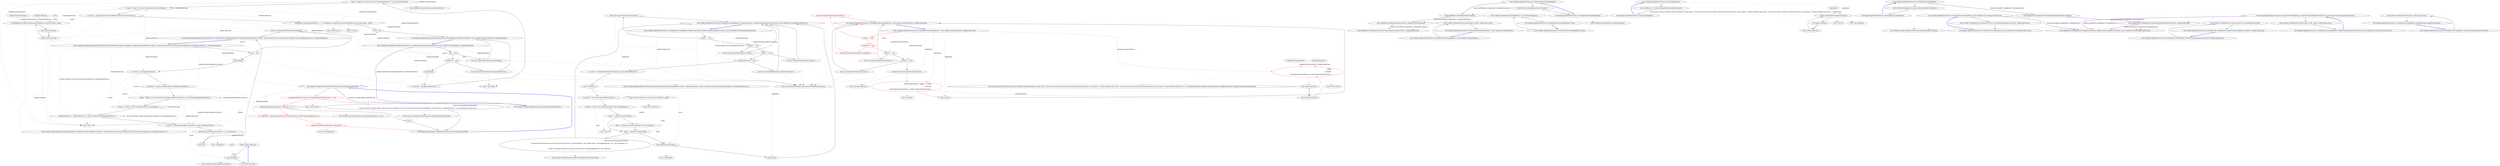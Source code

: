 digraph  {
n54 [label="Hangfire.DashboardOptions", span=""];
n55 [label="Hangfire.JobStorage", span=""];
n56 [label=routes, span=""];
n57 [label=server, span=""];
n0 [label="Entry Hangfire.HangfireApplicationBuilderExtensions.UseHangfireDashboard(IApplicationBuilder, string, Hangfire.DashboardOptions, Hangfire.JobStorage)", span="31-31", cluster="Hangfire.HangfireApplicationBuilderExtensions.UseHangfireDashboard(IApplicationBuilder, string, Hangfire.DashboardOptions, Hangfire.JobStorage)"];
n1 [label="app == null", span="37-37", cluster="Hangfire.HangfireApplicationBuilderExtensions.UseHangfireDashboard(IApplicationBuilder, string, Hangfire.DashboardOptions, Hangfire.JobStorage)"];
n2 [label="throw new ArgumentNullException(nameof(app));", span="37-37", cluster="Hangfire.HangfireApplicationBuilderExtensions.UseHangfireDashboard(IApplicationBuilder, string, Hangfire.DashboardOptions, Hangfire.JobStorage)"];
n3 [label="pathMatch == null", span="38-38", cluster="Hangfire.HangfireApplicationBuilderExtensions.UseHangfireDashboard(IApplicationBuilder, string, Hangfire.DashboardOptions, Hangfire.JobStorage)"];
n4 [label="throw new ArgumentNullException(nameof(pathMatch));", span="38-38", cluster="Hangfire.HangfireApplicationBuilderExtensions.UseHangfireDashboard(IApplicationBuilder, string, Hangfire.DashboardOptions, Hangfire.JobStorage)"];
n5 [label="Initialize(app)", span="40-40", cluster="Hangfire.HangfireApplicationBuilderExtensions.UseHangfireDashboard(IApplicationBuilder, string, Hangfire.DashboardOptions, Hangfire.JobStorage)"];
n6 [label="var services = app.ApplicationServices", span="42-42", cluster="Hangfire.HangfireApplicationBuilderExtensions.UseHangfireDashboard(IApplicationBuilder, string, Hangfire.DashboardOptions, Hangfire.JobStorage)"];
n7 [label="options = options ?? services.GetService<DashboardOptions>() ?? new DashboardOptions()", span="44-44", cluster="Hangfire.HangfireApplicationBuilderExtensions.UseHangfireDashboard(IApplicationBuilder, string, Hangfire.DashboardOptions, Hangfire.JobStorage)"];
n8 [label="storage = storage ?? services.GetRequiredService<JobStorage>()", span="45-45", cluster="Hangfire.HangfireApplicationBuilderExtensions.UseHangfireDashboard(IApplicationBuilder, string, Hangfire.DashboardOptions, Hangfire.JobStorage)"];
n9 [label="var routes = app.ApplicationServices.GetRequiredService<RouteCollection>()", span="46-46", cluster="Hangfire.HangfireApplicationBuilderExtensions.UseHangfireDashboard(IApplicationBuilder, string, Hangfire.DashboardOptions, Hangfire.JobStorage)"];
n10 [label="app.Map(new PathString(pathMatch), x => x.UseMiddleware<AspNetCoreDashboardMiddleware>(storage, options, routes))", span="48-48", cluster="Hangfire.HangfireApplicationBuilderExtensions.UseHangfireDashboard(IApplicationBuilder, string, Hangfire.DashboardOptions, Hangfire.JobStorage)"];
n11 [label="return app;", span="50-50", cluster="Hangfire.HangfireApplicationBuilderExtensions.UseHangfireDashboard(IApplicationBuilder, string, Hangfire.DashboardOptions, Hangfire.JobStorage)"];
n15 [label="Entry Hangfire.HangfireApplicationBuilderExtensions.Initialize(IApplicationBuilder)", span="80-80", cluster="Hangfire.HangfireApplicationBuilderExtensions.Initialize(IApplicationBuilder)"];
n16 [label="Entry Unk.>", span="", cluster="Unk.>"];
n17 [label="Entry Hangfire.DashboardOptions.DashboardOptions()", span="24-24", cluster="Hangfire.DashboardOptions.DashboardOptions()"];
n21 [label="x.UseMiddleware<AspNetCoreDashboardMiddleware>(storage, options, routes)", span="48-48", cluster="lambda expression"];
n18 [label="Entry PathString.cstr", span="", cluster="PathString.cstr"];
n19 [label="Entry Unk.Map", span="", cluster="Unk.Map"];
n20 [label="Entry lambda expression", span="48-48", cluster="lambda expression"];
n12 [label="Exit Hangfire.HangfireApplicationBuilderExtensions.UseHangfireDashboard(IApplicationBuilder, string, Hangfire.DashboardOptions, Hangfire.JobStorage)", span="31-31", cluster="Hangfire.HangfireApplicationBuilderExtensions.UseHangfireDashboard(IApplicationBuilder, string, Hangfire.DashboardOptions, Hangfire.JobStorage)"];
n13 [label="Entry System.ArgumentNullException.ArgumentNullException(string)", span="0-0", cluster="System.ArgumentNullException.ArgumentNullException(string)"];
n14 [label="Entry Unk.nameof", span="", cluster="Unk.nameof"];
n22 [label="Exit lambda expression", span="48-48", cluster="lambda expression"];
n23 [label="Entry Hangfire.HangfireApplicationBuilderExtensions.UseHangfireServer(IApplicationBuilder, Hangfire.BackgroundJobServerOptions, System.Collections.Generic.IEnumerable<Hangfire.Server.IBackgroundProcess>, Hangfire.JobStorage)", span="53-53", cluster="Hangfire.HangfireApplicationBuilderExtensions.UseHangfireServer(IApplicationBuilder, Hangfire.BackgroundJobServerOptions, System.Collections.Generic.IEnumerable<Hangfire.Server.IBackgroundProcess>, Hangfire.JobStorage)"];
n24 [label="app == null", span="59-59", cluster="Hangfire.HangfireApplicationBuilderExtensions.UseHangfireServer(IApplicationBuilder, Hangfire.BackgroundJobServerOptions, System.Collections.Generic.IEnumerable<Hangfire.Server.IBackgroundProcess>, Hangfire.JobStorage)"];
n25 [label="throw new ArgumentNullException(nameof(app));", span="59-59", cluster="Hangfire.HangfireApplicationBuilderExtensions.UseHangfireServer(IApplicationBuilder, Hangfire.BackgroundJobServerOptions, System.Collections.Generic.IEnumerable<Hangfire.Server.IBackgroundProcess>, Hangfire.JobStorage)"];
n26 [label="Initialize(app)", span="61-61", cluster="Hangfire.HangfireApplicationBuilderExtensions.UseHangfireServer(IApplicationBuilder, Hangfire.BackgroundJobServerOptions, System.Collections.Generic.IEnumerable<Hangfire.Server.IBackgroundProcess>, Hangfire.JobStorage)"];
n27 [label="var services = app.ApplicationServices", span="63-63", cluster="Hangfire.HangfireApplicationBuilderExtensions.UseHangfireServer(IApplicationBuilder, Hangfire.BackgroundJobServerOptions, System.Collections.Generic.IEnumerable<Hangfire.Server.IBackgroundProcess>, Hangfire.JobStorage)"];
n29 [label="options = options ?? services.GetService<BackgroundJobServerOptions>() ?? new BackgroundJobServerOptions()", span="66-66", cluster="Hangfire.HangfireApplicationBuilderExtensions.UseHangfireServer(IApplicationBuilder, Hangfire.BackgroundJobServerOptions, System.Collections.Generic.IEnumerable<Hangfire.Server.IBackgroundProcess>, Hangfire.JobStorage)"];
n30 [label="storage = storage ?? services.GetRequiredService<JobStorage>()", span="67-67", cluster="Hangfire.HangfireApplicationBuilderExtensions.UseHangfireServer(IApplicationBuilder, Hangfire.BackgroundJobServerOptions, System.Collections.Generic.IEnumerable<Hangfire.Server.IBackgroundProcess>, Hangfire.JobStorage)"];
n31 [label="additionalProcesses = additionalProcesses ?? services.GetServices<IBackgroundProcess>()", span="68-68", cluster="Hangfire.HangfireApplicationBuilderExtensions.UseHangfireServer(IApplicationBuilder, Hangfire.BackgroundJobServerOptions, System.Collections.Generic.IEnumerable<Hangfire.Server.IBackgroundProcess>, Hangfire.JobStorage)"];
n34 [label="return app;", span="75-75", cluster="Hangfire.HangfireApplicationBuilderExtensions.UseHangfireServer(IApplicationBuilder, Hangfire.BackgroundJobServerOptions, System.Collections.Generic.IEnumerable<Hangfire.Server.IBackgroundProcess>, Hangfire.JobStorage)"];
n28 [label="var lifetime = services.GetRequiredService<IApplicationLifetime>()", span="64-64", cluster="Hangfire.HangfireApplicationBuilderExtensions.UseHangfireServer(IApplicationBuilder, Hangfire.BackgroundJobServerOptions, System.Collections.Generic.IEnumerable<Hangfire.Server.IBackgroundProcess>, Hangfire.JobStorage)"];
n33 [label="lifetime.ApplicationStopping.Register(() => server.Dispose())", span="72-72", cluster="Hangfire.HangfireApplicationBuilderExtensions.UseHangfireServer(IApplicationBuilder, Hangfire.BackgroundJobServerOptions, System.Collections.Generic.IEnumerable<Hangfire.Server.IBackgroundProcess>, Hangfire.JobStorage)"];
n36 [label="Entry Hangfire.BackgroundJobServerOptions.BackgroundJobServerOptions()", span="32-32", cluster="Hangfire.BackgroundJobServerOptions.BackgroundJobServerOptions()"];
n32 [label="var server = new BackgroundJobServer(options, storage, additionalProcesses)", span="70-70", cluster="Hangfire.HangfireApplicationBuilderExtensions.UseHangfireServer(IApplicationBuilder, Hangfire.BackgroundJobServerOptions, System.Collections.Generic.IEnumerable<Hangfire.Server.IBackgroundProcess>, Hangfire.JobStorage)"];
n37 [label="Entry Hangfire.BackgroundJobServer.BackgroundJobServer(Hangfire.BackgroundJobServerOptions, Hangfire.JobStorage, System.Collections.Generic.IEnumerable<Hangfire.Server.IBackgroundProcess>)", span="75-75", cluster="Hangfire.BackgroundJobServer.BackgroundJobServer(Hangfire.BackgroundJobServerOptions, Hangfire.JobStorage, System.Collections.Generic.IEnumerable<Hangfire.Server.IBackgroundProcess>)"];
n40 [label="server.Dispose()", span="72-72", cluster="lambda expression"];
n38 [label="Entry Unk.Register", span="", cluster="Unk.Register"];
n39 [label="Entry lambda expression", span="72-72", cluster="lambda expression"];
n35 [label="Exit Hangfire.HangfireApplicationBuilderExtensions.UseHangfireServer(IApplicationBuilder, Hangfire.BackgroundJobServerOptions, System.Collections.Generic.IEnumerable<Hangfire.Server.IBackgroundProcess>, Hangfire.JobStorage)", span="53-53", cluster="Hangfire.HangfireApplicationBuilderExtensions.UseHangfireServer(IApplicationBuilder, Hangfire.BackgroundJobServerOptions, System.Collections.Generic.IEnumerable<Hangfire.Server.IBackgroundProcess>, Hangfire.JobStorage)"];
n41 [label="Exit lambda expression", span="72-72", cluster="lambda expression"];
n42 [label="Entry Hangfire.BackgroundJobServer.Dispose()", span="114-114", cluster="Hangfire.BackgroundJobServer.Dispose()"];
n43 [label="app.ApplicationServices.GetService(typeof(HangfireMarkerService)) == null", span="82-82", cluster="Hangfire.HangfireApplicationBuilderExtensions.Initialize(IApplicationBuilder)", color=red, community=0];
n47 [label="var configuration = app.ApplicationServices.GetRequiredService<Action<IGlobalConfiguration>>()", span="90-90", cluster="Hangfire.HangfireApplicationBuilderExtensions.Initialize(IApplicationBuilder)", color=red, community=0];
n44 [label="throw new InvalidOperationException(\r\n                    ''Unable to find the required services. Please add all the required services by calling 'IServiceCollection.AddHangfire' inside the call to 'ConfigureServices(...)' in the application startup code.'');", span="84-85", cluster="Hangfire.HangfireApplicationBuilderExtensions.Initialize(IApplicationBuilder)"];
n45 [label="Interlocked.CompareExchange(ref _initialized, 1, 0) != 0", span="88-88", cluster="Hangfire.HangfireApplicationBuilderExtensions.Initialize(IApplicationBuilder)"];
n50 [label="Entry Unk.GetService", span="", cluster="Unk.GetService"];
n46 [label="return;", span="88-88", cluster="Hangfire.HangfireApplicationBuilderExtensions.Initialize(IApplicationBuilder)"];
n52 [label="Entry System.Threading.Interlocked.CompareExchange(ref int, int, int)", span="0-0", cluster="System.Threading.Interlocked.CompareExchange(ref int, int, int)"];
n48 [label="configuration(GlobalConfiguration.Configuration)", span="91-91", cluster="Hangfire.HangfireApplicationBuilderExtensions.Initialize(IApplicationBuilder)", color=red, community=0];
n49 [label="Exit Hangfire.HangfireApplicationBuilderExtensions.Initialize(IApplicationBuilder)", span="80-80", cluster="Hangfire.HangfireApplicationBuilderExtensions.Initialize(IApplicationBuilder)"];
n51 [label="Entry System.InvalidOperationException.InvalidOperationException(string)", span="0-0", cluster="System.InvalidOperationException.InvalidOperationException(string)"];
n53 [label="Entry Unk.configuration", span="", cluster="Unk.configuration"];
m2_19 [label="Entry Hangfire.AppBuilderExtensions.UseHangfireServer(IAppBuilder, Hangfire.JobStorage, Hangfire.BackgroundJobServerOptions, params Hangfire.Server.IBackgroundProcess[])", span="281-281", cluster="Hangfire.AppBuilderExtensions.UseHangfireServer(IAppBuilder, Hangfire.JobStorage, Hangfire.BackgroundJobServerOptions, params Hangfire.Server.IBackgroundProcess[])", file="RecurringJobsPage.generated.cs"];
m2_20 [label="builder == null", span="287-287", cluster="Hangfire.AppBuilderExtensions.UseHangfireServer(IAppBuilder, Hangfire.JobStorage, Hangfire.BackgroundJobServerOptions, params Hangfire.Server.IBackgroundProcess[])", file="RecurringJobsPage.generated.cs"];
m2_22 [label="storage == null", span="288-288", cluster="Hangfire.AppBuilderExtensions.UseHangfireServer(IAppBuilder, Hangfire.JobStorage, Hangfire.BackgroundJobServerOptions, params Hangfire.Server.IBackgroundProcess[])", file="RecurringJobsPage.generated.cs"];
m2_24 [label="options == null", span="289-289", cluster="Hangfire.AppBuilderExtensions.UseHangfireServer(IAppBuilder, Hangfire.JobStorage, Hangfire.BackgroundJobServerOptions, params Hangfire.Server.IBackgroundProcess[])", file="RecurringJobsPage.generated.cs"];
m2_26 [label="additionalProcesses == null", span="290-290", cluster="Hangfire.AppBuilderExtensions.UseHangfireServer(IAppBuilder, Hangfire.JobStorage, Hangfire.BackgroundJobServerOptions, params Hangfire.Server.IBackgroundProcess[])", file="RecurringJobsPage.generated.cs"];
m2_28 [label="var server = new BackgroundJobServer(options, storage, additionalProcesses)", span="292-292", cluster="Hangfire.AppBuilderExtensions.UseHangfireServer(IAppBuilder, Hangfire.JobStorage, Hangfire.BackgroundJobServerOptions, params Hangfire.Server.IBackgroundProcess[])", file="RecurringJobsPage.generated.cs"];
m2_30 [label="var context = new OwinContext(builder.Properties)", span="295-295", cluster="Hangfire.AppBuilderExtensions.UseHangfireServer(IAppBuilder, Hangfire.JobStorage, Hangfire.BackgroundJobServerOptions, params Hangfire.Server.IBackgroundProcess[])", file="RecurringJobsPage.generated.cs"];
m2_37 [label="return builder;", span="312-312", cluster="Hangfire.AppBuilderExtensions.UseHangfireServer(IAppBuilder, Hangfire.JobStorage, Hangfire.BackgroundJobServerOptions, params Hangfire.Server.IBackgroundProcess[])", file="RecurringJobsPage.generated.cs"];
m2_21 [label="throw new ArgumentNullException(''builder'');", span="287-287", cluster="Hangfire.AppBuilderExtensions.UseHangfireServer(IAppBuilder, Hangfire.JobStorage, Hangfire.BackgroundJobServerOptions, params Hangfire.Server.IBackgroundProcess[])", file="RecurringJobsPage.generated.cs"];
m2_23 [label="throw new ArgumentNullException(''storage'');", span="288-288", cluster="Hangfire.AppBuilderExtensions.UseHangfireServer(IAppBuilder, Hangfire.JobStorage, Hangfire.BackgroundJobServerOptions, params Hangfire.Server.IBackgroundProcess[])", file="RecurringJobsPage.generated.cs"];
m2_25 [label="throw new ArgumentNullException(''options'');", span="289-289", cluster="Hangfire.AppBuilderExtensions.UseHangfireServer(IAppBuilder, Hangfire.JobStorage, Hangfire.BackgroundJobServerOptions, params Hangfire.Server.IBackgroundProcess[])", file="RecurringJobsPage.generated.cs"];
m2_27 [label="throw new ArgumentNullException(''additionalProcesses'');", span="290-290", cluster="Hangfire.AppBuilderExtensions.UseHangfireServer(IAppBuilder, Hangfire.JobStorage, Hangfire.BackgroundJobServerOptions, params Hangfire.Server.IBackgroundProcess[])", file="RecurringJobsPage.generated.cs"];
m2_29 [label="Servers.Add(server)", span="293-293", cluster="Hangfire.AppBuilderExtensions.UseHangfireServer(IAppBuilder, Hangfire.JobStorage, Hangfire.BackgroundJobServerOptions, params Hangfire.Server.IBackgroundProcess[])", file="RecurringJobsPage.generated.cs"];
m2_36 [label="token.Register(server.Dispose)", span="310-310", cluster="Hangfire.AppBuilderExtensions.UseHangfireServer(IAppBuilder, Hangfire.JobStorage, Hangfire.BackgroundJobServerOptions, params Hangfire.Server.IBackgroundProcess[])", file="RecurringJobsPage.generated.cs"];
m2_31 [label="var token = context.Get<CancellationToken>(''host.OnAppDisposing'')", span="296-296", cluster="Hangfire.AppBuilderExtensions.UseHangfireServer(IAppBuilder, Hangfire.JobStorage, Hangfire.BackgroundJobServerOptions, params Hangfire.Server.IBackgroundProcess[])", file="RecurringJobsPage.generated.cs"];
m2_33 [label="token = context.Get<CancellationToken>(''server.OnDispose'')", span="300-300", cluster="Hangfire.AppBuilderExtensions.UseHangfireServer(IAppBuilder, Hangfire.JobStorage, Hangfire.BackgroundJobServerOptions, params Hangfire.Server.IBackgroundProcess[])", file="RecurringJobsPage.generated.cs"];
m2_32 [label="token == default(CancellationToken)", span="297-297", cluster="Hangfire.AppBuilderExtensions.UseHangfireServer(IAppBuilder, Hangfire.JobStorage, Hangfire.BackgroundJobServerOptions, params Hangfire.Server.IBackgroundProcess[])", file="RecurringJobsPage.generated.cs"];
m2_34 [label="token == default(CancellationToken)", span="303-303", cluster="Hangfire.AppBuilderExtensions.UseHangfireServer(IAppBuilder, Hangfire.JobStorage, Hangfire.BackgroundJobServerOptions, params Hangfire.Server.IBackgroundProcess[])", file="RecurringJobsPage.generated.cs"];
m2_35 [label="throw new InvalidOperationException(\r\n                    ''Current OWIN environment does not contain an instance of the `CancellationToken` class neither under `host.OnAppDisposing`, nor `server.OnDispose` key.\r\n''\r\n                    + ''Please use another OWIN host or create an instance of the `BackgroundJobServer` class manually.'');", span="305-307", cluster="Hangfire.AppBuilderExtensions.UseHangfireServer(IAppBuilder, Hangfire.JobStorage, Hangfire.BackgroundJobServerOptions, params Hangfire.Server.IBackgroundProcess[])", file="RecurringJobsPage.generated.cs"];
m2_38 [label="Exit Hangfire.AppBuilderExtensions.UseHangfireServer(IAppBuilder, Hangfire.JobStorage, Hangfire.BackgroundJobServerOptions, params Hangfire.Server.IBackgroundProcess[])", span="281-281", cluster="Hangfire.AppBuilderExtensions.UseHangfireServer(IAppBuilder, Hangfire.JobStorage, Hangfire.BackgroundJobServerOptions, params Hangfire.Server.IBackgroundProcess[])", file="RecurringJobsPage.generated.cs"];
m2_49 [label="Entry IAppBuilder.UseHangfireDashboard(string)", span="344-344", cluster="IAppBuilder.UseHangfireDashboard(string)", file="RecurringJobsPage.generated.cs"];
m2_58 [label="Entry IAppBuilder.UseHangfireDashboard(string, Hangfire.DashboardOptions, Hangfire.JobStorage)", span="392-392", cluster="IAppBuilder.UseHangfireDashboard(string, Hangfire.DashboardOptions, Hangfire.JobStorage)", file="RecurringJobsPage.generated.cs"];
m2_55 [label="Entry Hangfire.AppBuilderExtensions.UseHangfireDashboard(IAppBuilder, string, Hangfire.DashboardOptions)", span="367-367", cluster="Hangfire.AppBuilderExtensions.UseHangfireDashboard(IAppBuilder, string, Hangfire.DashboardOptions)", file="RecurringJobsPage.generated.cs"];
m2_56 [label="return builder.UseHangfireDashboard(pathMatch, options, JobStorage.Current);", span="372-372", cluster="Hangfire.AppBuilderExtensions.UseHangfireDashboard(IAppBuilder, string, Hangfire.DashboardOptions)", file="RecurringJobsPage.generated.cs"];
m2_57 [label="Exit Hangfire.AppBuilderExtensions.UseHangfireDashboard(IAppBuilder, string, Hangfire.DashboardOptions)", span="367-367", cluster="Hangfire.AppBuilderExtensions.UseHangfireDashboard(IAppBuilder, string, Hangfire.DashboardOptions)", file="RecurringJobsPage.generated.cs"];
m2_45 [label="Entry Unk.Register", span="", cluster="Unk.Register", file="RecurringJobsPage.generated.cs"];
m2_79 [label="Entry Hangfire.AppBuilderExtensions.UseOwin(IAppBuilder)", span="412-412", cluster="Hangfire.AppBuilderExtensions.UseOwin(IAppBuilder)", file="RecurringJobsPage.generated.cs"];
m2_80 [label="return middleware => builder.Use(middleware(builder.Properties));", span="414-414", cluster="Hangfire.AppBuilderExtensions.UseOwin(IAppBuilder)", file="RecurringJobsPage.generated.cs"];
m2_81 [label="Exit Hangfire.AppBuilderExtensions.UseOwin(IAppBuilder)", span="412-412", cluster="Hangfire.AppBuilderExtensions.UseOwin(IAppBuilder)", file="RecurringJobsPage.generated.cs"];
m2_46 [label="Entry Hangfire.AppBuilderExtensions.UseHangfireDashboard(IAppBuilder)", span="326-326", cluster="Hangfire.AppBuilderExtensions.UseHangfireDashboard(IAppBuilder)", file="RecurringJobsPage.generated.cs"];
m2_47 [label="return builder.UseHangfireDashboard(''/hangfire'');", span="328-328", cluster="Hangfire.AppBuilderExtensions.UseHangfireDashboard(IAppBuilder)", file="RecurringJobsPage.generated.cs"];
m2_48 [label="Exit Hangfire.AppBuilderExtensions.UseHangfireDashboard(IAppBuilder)", span="326-326", cluster="Hangfire.AppBuilderExtensions.UseHangfireDashboard(IAppBuilder)", file="RecurringJobsPage.generated.cs"];
m2_77 [label="Entry Unk.UseOwin", span="", cluster="Unk.UseOwin", file="RecurringJobsPage.generated.cs"];
m2_72 [label="Entry Unk.AddConversions", span="", cluster="Unk.AddConversions", file="RecurringJobsPage.generated.cs"];
m2_0 [label="Entry Hangfire.AppBuilderExtensions.UseHangfireServer(IAppBuilder)", span="151-151", cluster="Hangfire.AppBuilderExtensions.UseHangfireServer(IAppBuilder)", file="RecurringJobsPage.generated.cs"];
m2_1 [label="return builder.UseHangfireServer(new BackgroundJobServerOptions());", span="153-153", cluster="Hangfire.AppBuilderExtensions.UseHangfireServer(IAppBuilder)", file="RecurringJobsPage.generated.cs"];
m2_2 [label="Exit Hangfire.AppBuilderExtensions.UseHangfireServer(IAppBuilder)", span="151-151", cluster="Hangfire.AppBuilderExtensions.UseHangfireServer(IAppBuilder)", file="RecurringJobsPage.generated.cs"];
m2_4 [label="Entry IAppBuilder.UseHangfireServer(Hangfire.BackgroundJobServerOptions)", span="198-198", cluster="IAppBuilder.UseHangfireServer(Hangfire.BackgroundJobServerOptions)", file="RecurringJobsPage.generated.cs"];
m2_5 [label="Entry Hangfire.AppBuilderExtensions.UseHangfireServer(IAppBuilder, params Hangfire.Server.IBackgroundProcess[])", span="174-174", cluster="Hangfire.AppBuilderExtensions.UseHangfireServer(IAppBuilder, params Hangfire.Server.IBackgroundProcess[])", file="RecurringJobsPage.generated.cs"];
m2_6 [label="return builder.UseHangfireServer(JobStorage.Current, new BackgroundJobServerOptions(), additionalProcesses);", span="178-178", cluster="Hangfire.AppBuilderExtensions.UseHangfireServer(IAppBuilder, params Hangfire.Server.IBackgroundProcess[])", file="RecurringJobsPage.generated.cs"];
m2_7 [label="Exit Hangfire.AppBuilderExtensions.UseHangfireServer(IAppBuilder, params Hangfire.Server.IBackgroundProcess[])", span="174-174", cluster="Hangfire.AppBuilderExtensions.UseHangfireServer(IAppBuilder, params Hangfire.Server.IBackgroundProcess[])", file="RecurringJobsPage.generated.cs"];
m2_43 [label="Entry Unk.>", span="", cluster="Unk.>", file="RecurringJobsPage.generated.cs"];
m2_8 [label="Entry IAppBuilder.UseHangfireServer(Hangfire.JobStorage, Hangfire.BackgroundJobServerOptions, params Hangfire.Server.IBackgroundProcess[])", span="281-281", cluster="IAppBuilder.UseHangfireServer(Hangfire.JobStorage, Hangfire.BackgroundJobServerOptions, params Hangfire.Server.IBackgroundProcess[])", file="RecurringJobsPage.generated.cs"];
m2_41 [label="Entry System.Collections.Concurrent.ConcurrentBag<T>.Add(T)", span="0-0", cluster="System.Collections.Concurrent.ConcurrentBag<T>.Add(T)", file="RecurringJobsPage.generated.cs"];
m2_44 [label="Entry System.InvalidOperationException.InvalidOperationException(string)", span="0-0", cluster="System.InvalidOperationException.InvalidOperationException(string)", file="RecurringJobsPage.generated.cs"];
m2_73 [label="Entry Unk.Map", span="", cluster="Unk.Map", file="RecurringJobsPage.generated.cs"];
m2_16 [label="Entry Hangfire.AppBuilderExtensions.UseHangfireServer(IAppBuilder, Hangfire.BackgroundJobServerOptions, Hangfire.JobStorage)", span="252-252", cluster="Hangfire.AppBuilderExtensions.UseHangfireServer(IAppBuilder, Hangfire.BackgroundJobServerOptions, Hangfire.JobStorage)", file="RecurringJobsPage.generated.cs"];
m2_17 [label="return builder.UseHangfireServer(storage, options, new IBackgroundProcess[0]);", span="257-257", cluster="Hangfire.AppBuilderExtensions.UseHangfireServer(IAppBuilder, Hangfire.BackgroundJobServerOptions, Hangfire.JobStorage)", file="RecurringJobsPage.generated.cs"];
m2_18 [label="Exit Hangfire.AppBuilderExtensions.UseHangfireServer(IAppBuilder, Hangfire.BackgroundJobServerOptions, Hangfire.JobStorage)", span="252-252", cluster="Hangfire.AppBuilderExtensions.UseHangfireServer(IAppBuilder, Hangfire.BackgroundJobServerOptions, Hangfire.JobStorage)", file="RecurringJobsPage.generated.cs"];
m2_13 [label="Entry Hangfire.AppBuilderExtensions.UseHangfireServer(IAppBuilder, Hangfire.BackgroundJobServerOptions, params Hangfire.Server.IBackgroundProcess[])", span="225-225", cluster="Hangfire.AppBuilderExtensions.UseHangfireServer(IAppBuilder, Hangfire.BackgroundJobServerOptions, params Hangfire.Server.IBackgroundProcess[])", file="RecurringJobsPage.generated.cs"];
m2_14 [label="return builder.UseHangfireServer(JobStorage.Current, options, additionalProcesses);", span="230-230", cluster="Hangfire.AppBuilderExtensions.UseHangfireServer(IAppBuilder, Hangfire.BackgroundJobServerOptions, params Hangfire.Server.IBackgroundProcess[])", file="RecurringJobsPage.generated.cs"];
m2_15 [label="Exit Hangfire.AppBuilderExtensions.UseHangfireServer(IAppBuilder, Hangfire.BackgroundJobServerOptions, params Hangfire.Server.IBackgroundProcess[])", span="225-225", cluster="Hangfire.AppBuilderExtensions.UseHangfireServer(IAppBuilder, Hangfire.BackgroundJobServerOptions, params Hangfire.Server.IBackgroundProcess[])", file="RecurringJobsPage.generated.cs"];
m2_53 [label="Entry Hangfire.DashboardOptions.DashboardOptions()", span="23-23", cluster="Hangfire.DashboardOptions.DashboardOptions()", file="RecurringJobsPage.generated.cs"];
m2_54 [label="Entry IAppBuilder.UseHangfireDashboard(string, Hangfire.DashboardOptions)", span="367-367", cluster="IAppBuilder.UseHangfireDashboard(string, Hangfire.DashboardOptions)", file="RecurringJobsPage.generated.cs"];
m2_3 [label="Entry Hangfire.BackgroundJobServerOptions.BackgroundJobServerOptions()", span="34-34", cluster="Hangfire.BackgroundJobServerOptions.BackgroundJobServerOptions()", file="RecurringJobsPage.generated.cs"];
m2_82 [label="Entry lambda expression", span="414-414", cluster="lambda expression", file="RecurringJobsPage.generated.cs"];
m2_75 [label="subApp\r\n                .UseOwin()\r\n                .UseHangfireDashboard(options, storage, DashboardRoutes.Routes)", span="405-407", cluster="lambda expression", color=red, community=0, file="RecurringJobsPage.generated.cs"];
m2_74 [label="Entry lambda expression", span="405-407", cluster="lambda expression", file="RecurringJobsPage.generated.cs"];
m2_76 [label="Exit lambda expression", span="405-407", cluster="lambda expression", file="RecurringJobsPage.generated.cs"];
m2_83 [label="builder.Use(middleware(builder.Properties))", span="414-414", cluster="lambda expression", file="RecurringJobsPage.generated.cs"];
m2_84 [label="Exit lambda expression", span="414-414", cluster="lambda expression", file="RecurringJobsPage.generated.cs"];
m2_59 [label="Entry Hangfire.AppBuilderExtensions.UseHangfireDashboard(IAppBuilder, string, Hangfire.DashboardOptions, Hangfire.JobStorage)", span="392-392", cluster="Hangfire.AppBuilderExtensions.UseHangfireDashboard(IAppBuilder, string, Hangfire.DashboardOptions, Hangfire.JobStorage)", file="RecurringJobsPage.generated.cs"];
m2_60 [label="builder == null", span="398-398", cluster="Hangfire.AppBuilderExtensions.UseHangfireDashboard(IAppBuilder, string, Hangfire.DashboardOptions, Hangfire.JobStorage)", color=red, community=0, file="RecurringJobsPage.generated.cs"];
m2_62 [label="pathMatch == null", span="399-399", cluster="Hangfire.AppBuilderExtensions.UseHangfireDashboard(IAppBuilder, string, Hangfire.DashboardOptions, Hangfire.JobStorage)", color=red, community=0, file="RecurringJobsPage.generated.cs"];
m2_64 [label="options == null", span="400-400", cluster="Hangfire.AppBuilderExtensions.UseHangfireDashboard(IAppBuilder, string, Hangfire.DashboardOptions, Hangfire.JobStorage)", file="RecurringJobsPage.generated.cs"];
m2_66 [label="storage == null", span="401-401", cluster="Hangfire.AppBuilderExtensions.UseHangfireDashboard(IAppBuilder, string, Hangfire.DashboardOptions, Hangfire.JobStorage)", file="RecurringJobsPage.generated.cs"];
m2_68 [label="SignatureConversions.AddConversions(builder)", span="403-403", cluster="Hangfire.AppBuilderExtensions.UseHangfireDashboard(IAppBuilder, string, Hangfire.DashboardOptions, Hangfire.JobStorage)", file="RecurringJobsPage.generated.cs"];
m2_69 [label="builder.Map(pathMatch, subApp => subApp\r\n                .UseOwin()\r\n                .UseHangfireDashboard(options, storage, DashboardRoutes.Routes))", span="405-407", cluster="Hangfire.AppBuilderExtensions.UseHangfireDashboard(IAppBuilder, string, Hangfire.DashboardOptions, Hangfire.JobStorage)", color=red, community=0, file="RecurringJobsPage.generated.cs"];
m2_70 [label="return builder;", span="409-409", cluster="Hangfire.AppBuilderExtensions.UseHangfireDashboard(IAppBuilder, string, Hangfire.DashboardOptions, Hangfire.JobStorage)", file="RecurringJobsPage.generated.cs"];
m2_61 [label="throw new ArgumentNullException(''builder'');", span="398-398", cluster="Hangfire.AppBuilderExtensions.UseHangfireDashboard(IAppBuilder, string, Hangfire.DashboardOptions, Hangfire.JobStorage)", color=red, community=0, file="RecurringJobsPage.generated.cs"];
m2_63 [label="throw new ArgumentNullException(''pathMatch'');", span="399-399", cluster="Hangfire.AppBuilderExtensions.UseHangfireDashboard(IAppBuilder, string, Hangfire.DashboardOptions, Hangfire.JobStorage)", color=red, community=0, file="RecurringJobsPage.generated.cs"];
m2_65 [label="throw new ArgumentNullException(''options'');", span="400-400", cluster="Hangfire.AppBuilderExtensions.UseHangfireDashboard(IAppBuilder, string, Hangfire.DashboardOptions, Hangfire.JobStorage)", file="RecurringJobsPage.generated.cs"];
m2_67 [label="throw new ArgumentNullException(''storage'');", span="401-401", cluster="Hangfire.AppBuilderExtensions.UseHangfireDashboard(IAppBuilder, string, Hangfire.DashboardOptions, Hangfire.JobStorage)", file="RecurringJobsPage.generated.cs"];
m2_71 [label="Exit Hangfire.AppBuilderExtensions.UseHangfireDashboard(IAppBuilder, string, Hangfire.DashboardOptions, Hangfire.JobStorage)", span="392-392", cluster="Hangfire.AppBuilderExtensions.UseHangfireDashboard(IAppBuilder, string, Hangfire.DashboardOptions, Hangfire.JobStorage)", file="RecurringJobsPage.generated.cs"];
m2_9 [label="Entry Hangfire.AppBuilderExtensions.UseHangfireServer(IAppBuilder, Hangfire.BackgroundJobServerOptions)", span="198-198", cluster="Hangfire.AppBuilderExtensions.UseHangfireServer(IAppBuilder, Hangfire.BackgroundJobServerOptions)", file="RecurringJobsPage.generated.cs"];
m2_10 [label="return builder.UseHangfireServer(options, JobStorage.Current);", span="202-202", cluster="Hangfire.AppBuilderExtensions.UseHangfireServer(IAppBuilder, Hangfire.BackgroundJobServerOptions)", file="RecurringJobsPage.generated.cs"];
m2_11 [label="Exit Hangfire.AppBuilderExtensions.UseHangfireServer(IAppBuilder, Hangfire.BackgroundJobServerOptions)", span="198-198", cluster="Hangfire.AppBuilderExtensions.UseHangfireServer(IAppBuilder, Hangfire.BackgroundJobServerOptions)", file="RecurringJobsPage.generated.cs"];
m2_12 [label="Entry IAppBuilder.UseHangfireServer(Hangfire.BackgroundJobServerOptions, Hangfire.JobStorage)", span="252-252", cluster="IAppBuilder.UseHangfireServer(Hangfire.BackgroundJobServerOptions, Hangfire.JobStorage)", file="RecurringJobsPage.generated.cs"];
m2_86 [label="Entry Unk.Use", span="", cluster="Unk.Use", file="RecurringJobsPage.generated.cs"];
m2_40 [label="Entry Hangfire.BackgroundJobServer.BackgroundJobServer(Hangfire.BackgroundJobServerOptions, Hangfire.JobStorage, System.Collections.Generic.IEnumerable<Hangfire.Server.IBackgroundProcess>)", span="74-74", cluster="Hangfire.BackgroundJobServer.BackgroundJobServer(Hangfire.BackgroundJobServerOptions, Hangfire.JobStorage, System.Collections.Generic.IEnumerable<Hangfire.Server.IBackgroundProcess>)", file="RecurringJobsPage.generated.cs"];
m2_85 [label="Entry Unk.middleware", span="", cluster="Unk.middleware", file="RecurringJobsPage.generated.cs"];
m2_50 [label="Entry Hangfire.AppBuilderExtensions.UseHangfireDashboard(IAppBuilder, string)", span="344-344", cluster="Hangfire.AppBuilderExtensions.UseHangfireDashboard(IAppBuilder, string)", file="RecurringJobsPage.generated.cs"];
m2_51 [label="return builder.UseHangfireDashboard(pathMatch, new DashboardOptions());", span="348-348", cluster="Hangfire.AppBuilderExtensions.UseHangfireDashboard(IAppBuilder, string)", file="RecurringJobsPage.generated.cs"];
m2_52 [label="Exit Hangfire.AppBuilderExtensions.UseHangfireDashboard(IAppBuilder, string)", span="344-344", cluster="Hangfire.AppBuilderExtensions.UseHangfireDashboard(IAppBuilder, string)", file="RecurringJobsPage.generated.cs"];
m2_78 [label="Entry System.Action<System.Func<System.Collections.Generic.IDictionary<string, object>, System.Func<System.Func<System.Collections.Generic.IDictionary<string, object>, System.Threading.Tasks.Task>, System.Func<System.Collections.Generic.IDictionary<string, object>, System.Threading.Tasks.Task>>>>.UseHangfireDashboard(Hangfire.DashboardOptions, Hangfire.JobStorage, Hangfire.Dashboard.RouteCollection)", span="42-42", cluster="System.Action<System.Func<System.Collections.Generic.IDictionary<string, object>, System.Func<System.Func<System.Collections.Generic.IDictionary<string, object>, System.Threading.Tasks.Task>, System.Func<System.Collections.Generic.IDictionary<string, object>, System.Threading.Tasks.Task>>>>.UseHangfireDashboard(Hangfire.DashboardOptions, Hangfire.JobStorage, Hangfire.Dashboard.RouteCollection)", file="RecurringJobsPage.generated.cs"];
m2_42 [label="Entry OwinContext.cstr", span="", cluster="OwinContext.cstr", file="RecurringJobsPage.generated.cs"];
m2_87 [label="Hangfire.DashboardOptions", span="", file="RecurringJobsPage.generated.cs"];
m2_88 [label="Hangfire.JobStorage", span="", file="RecurringJobsPage.generated.cs"];
m2_89 [label=IAppBuilder, span="", file="RecurringJobsPage.generated.cs"];
n54 -> n21  [key=1, style=dashed, color=darkseagreen4, label="Hangfire.DashboardOptions"];
n55 -> n21  [key=1, style=dashed, color=darkseagreen4, label="Hangfire.JobStorage"];
n56 -> n21  [key=1, style=dashed, color=darkseagreen4, label=routes];
n57 -> n40  [key=1, style=dashed, color=darkseagreen4, label=server];
n0 -> n1  [key=0, style=solid];
n0 -> n2  [key=1, style=dashed, color=darkseagreen4, label=IApplicationBuilder];
n0 -> n3  [key=1, style=dashed, color=darkseagreen4, label=string];
n0 -> n4  [key=1, style=dashed, color=darkseagreen4, label=string];
n0 -> n5  [key=1, style=dashed, color=darkseagreen4, label=IApplicationBuilder];
n0 -> n6  [key=1, style=dashed, color=darkseagreen4, label=IApplicationBuilder];
n0 -> n7  [key=1, style=dashed, color=darkseagreen4, label="Hangfire.DashboardOptions"];
n0 -> n8  [key=1, style=dashed, color=darkseagreen4, label="Hangfire.JobStorage"];
n0 -> n9  [key=1, style=dashed, color=darkseagreen4, label=IApplicationBuilder];
n0 -> n10  [key=1, style=dashed, color=darkseagreen4, label=IApplicationBuilder];
n0 -> n11  [key=1, style=dashed, color=darkseagreen4, label=IApplicationBuilder];
n0 -> n36  [key=3, color=darkorchid, style=bold, label="method methodReturn IApplicationBuilder UseHangfireDashboard"];
n1 -> n2  [key=0, style=solid];
n1 -> n3  [key=0, style=solid];
n2 -> n12  [key=0, style=solid];
n2 -> n13  [key=2, style=dotted];
n2 -> n14  [key=2, style=dotted];
n3 -> n4  [key=0, style=solid];
n3 -> n5  [key=0, style=solid];
n4 -> n12  [key=0, style=solid];
n4 -> n13  [key=2, style=dotted];
n4 -> n14  [key=2, style=dotted];
n5 -> n6  [key=0, style=solid];
n5 -> n15  [key=2, style=dotted];
n6 -> n7  [key=0, style=solid];
n6 -> n8  [key=1, style=dashed, color=darkseagreen4, label=services];
n7 -> n8  [key=0, style=solid];
n7 -> n16  [key=2, style=dotted];
n7 -> n17  [key=2, style=dotted];
n7 -> n7  [key=1, style=dashed, color=darkseagreen4, label="Hangfire.DashboardOptions"];
n7 -> n10  [key=1, style=dashed, color=darkseagreen4, label="Hangfire.DashboardOptions"];
n7 -> n21  [key=1, style=dashed, color=darkseagreen4, label="Hangfire.DashboardOptions"];
n8 -> n9  [key=0, style=solid];
n8 -> n16  [key=2, style=dotted];
n8 -> n8  [key=1, style=dashed, color=darkseagreen4, label="Hangfire.JobStorage"];
n8 -> n10  [key=1, style=dashed, color=darkseagreen4, label="Hangfire.JobStorage"];
n8 -> n21  [key=1, style=dashed, color=darkseagreen4, label="Hangfire.JobStorage"];
n9 -> n10  [key=0, style=solid];
n9 -> n16  [key=2, style=dotted];
n9 -> n21  [key=1, style=dashed, color=darkseagreen4, label=routes];
n10 -> n11  [key=0, style=solid];
n10 -> n18  [key=2, style=dotted];
n10 -> n19  [key=2, style=dotted];
n10 -> n20  [key=1, style=dashed, color=darkseagreen4, label="lambda expression"];
n11 -> n12  [key=0, style=solid];
n15 -> n43  [key=0, style=solid, color=red];
n15 -> n47  [key=1, style=dashed, color=red, label=IApplicationBuilder];
n15 -> n36  [key=3, color=darkorchid, style=bold, label="Parameter variable IApplicationBuilder app"];
n21 -> n22  [key=0, style=solid];
n21 -> n16  [key=2, style=dotted];
n20 -> n21  [key=0, style=solid];
n12 -> n0  [key=0, style=bold, color=blue];
n22 -> n20  [key=0, style=bold, color=blue];
n23 -> n24  [key=0, style=solid];
n23 -> n25  [key=1, style=dashed, color=darkseagreen4, label=IApplicationBuilder];
n23 -> n26  [key=1, style=dashed, color=darkseagreen4, label=IApplicationBuilder];
n23 -> n27  [key=1, style=dashed, color=darkseagreen4, label=IApplicationBuilder];
n23 -> n29  [key=1, style=dashed, color=darkseagreen4, label="Hangfire.BackgroundJobServerOptions"];
n23 -> n30  [key=1, style=dashed, color=darkseagreen4, label="Hangfire.JobStorage"];
n23 -> n31  [key=1, style=dashed, color=darkseagreen4, label="System.Collections.Generic.IEnumerable<Hangfire.Server.IBackgroundProcess>"];
n23 -> n34  [key=1, style=dashed, color=darkseagreen4, label=IApplicationBuilder];
n24 -> n25  [key=0, style=solid];
n24 -> n26  [key=0, style=solid];
n25 -> n35  [key=0, style=solid];
n25 -> n13  [key=2, style=dotted];
n25 -> n14  [key=2, style=dotted];
n26 -> n27  [key=0, style=solid];
n26 -> n15  [key=2, style=dotted];
n27 -> n28  [key=0, style=solid];
n27 -> n29  [key=1, style=dashed, color=darkseagreen4, label=services];
n27 -> n30  [key=1, style=dashed, color=darkseagreen4, label=services];
n27 -> n31  [key=1, style=dashed, color=darkseagreen4, label=services];
n29 -> n30  [key=0, style=solid];
n29 -> n16  [key=2, style=dotted];
n29 -> n36  [key=2, style=dotted];
n29 -> n29  [key=1, style=dashed, color=darkseagreen4, label="Hangfire.BackgroundJobServerOptions"];
n29 -> n32  [key=1, style=dashed, color=darkseagreen4, label="Hangfire.BackgroundJobServerOptions"];
n30 -> n31  [key=0, style=solid];
n30 -> n16  [key=2, style=dotted];
n30 -> n30  [key=1, style=dashed, color=darkseagreen4, label="Hangfire.JobStorage"];
n30 -> n32  [key=1, style=dashed, color=darkseagreen4, label="Hangfire.JobStorage"];
n31 -> n32  [key=0, style=solid];
n31 -> n16  [key=2, style=dotted];
n31 -> n31  [key=1, style=dashed, color=darkseagreen4, label="System.Collections.Generic.IEnumerable<Hangfire.Server.IBackgroundProcess>"];
n34 -> n35  [key=0, style=solid];
n28 -> n29  [key=0, style=solid];
n28 -> n16  [key=2, style=dotted];
n28 -> n33  [key=1, style=dashed, color=darkseagreen4, label=lifetime];
n33 -> n34  [key=0, style=solid];
n33 -> n38  [key=2, style=dotted];
n33 -> n39  [key=1, style=dashed, color=darkseagreen4, label="lambda expression"];
n32 -> n33  [key=0, style=solid];
n32 -> n37  [key=2, style=dotted];
n32 -> n40  [key=1, style=dashed, color=darkseagreen4, label=server];
n40 -> n41  [key=0, style=solid];
n40 -> n42  [key=2, style=dotted];
n39 -> n40  [key=0, style=solid];
n35 -> n23  [key=0, style=bold, color=blue];
n41 -> n39  [key=0, style=bold, color=blue];
n43 -> n44  [key=0, style=solid, color=red];
n43 -> n45  [key=0, style=solid, color=red];
n43 -> n50  [key=2, style=dotted, color=red];
n47 -> n48  [key=0, style=solid, color=red];
n47 -> n16  [key=2, style=dotted, color=red];
n44 -> n49  [key=0, style=solid];
n44 -> n51  [key=2, style=dotted];
n45 -> n46  [key=0, style=solid];
n45 -> n47  [key=0, style=solid, color=red];
n45 -> n52  [key=2, style=dotted];
n46 -> n49  [key=0, style=solid];
n48 -> n49  [key=0, style=solid, color=red];
n48 -> n53  [key=2, style=dotted, color=red];
n49 -> n15  [key=0, style=bold, color=blue];
m2_19 -> m2_20  [key=0, style=solid];
m2_19 -> m2_22  [key=1, style=dashed, color=darkseagreen4, label="Hangfire.JobStorage"];
m2_19 -> m2_24  [key=1, style=dashed, color=darkseagreen4, label="Hangfire.BackgroundJobServerOptions"];
m2_19 -> m2_26  [key=1, style=dashed, color=darkseagreen4, label="params Hangfire.Server.IBackgroundProcess[]"];
m2_19 -> m2_28  [key=1, style=dashed, color=darkseagreen4, label="Hangfire.JobStorage"];
m2_19 -> m2_30  [key=1, style=dashed, color=darkseagreen4, label=IAppBuilder];
m2_19 -> m2_37  [key=1, style=dashed, color=darkseagreen4, label=IAppBuilder];
m2_20 -> m2_21  [key=0, style=solid];
m2_20 -> m2_22  [key=0, style=solid];
m2_22 -> m2_23  [key=0, style=solid];
m2_22 -> m2_24  [key=0, style=solid];
m2_24 -> m2_25  [key=0, style=solid];
m2_24 -> m2_26  [key=0, style=solid];
m2_26 -> m2_27  [key=0, style=solid];
m2_26 -> m2_28  [key=0, style=solid];
m2_28 -> m2_29  [key=0, style=solid];
m2_28 -> m2_40  [key=2, style=dotted];
m2_28 -> m2_36  [key=1, style=dashed, color=darkseagreen4, label=server];
m2_30 -> m2_31  [key=0, style=solid];
m2_30 -> m2_42  [key=2, style=dotted];
m2_30 -> m2_33  [key=1, style=dashed, color=darkseagreen4, label=context];
m2_37 -> m2_38  [key=0, style=solid];
m2_21 -> m2_38  [key=0, style=solid];
m2_21 -> n13  [key=2, style=dotted];
m2_23 -> m2_38  [key=0, style=solid];
m2_23 -> n13  [key=2, style=dotted];
m2_25 -> m2_38  [key=0, style=solid];
m2_25 -> n13  [key=2, style=dotted];
m2_27 -> m2_38  [key=0, style=solid];
m2_27 -> n13  [key=2, style=dotted];
m2_29 -> m2_30  [key=0, style=solid];
m2_29 -> m2_41  [key=2, style=dotted];
m2_36 -> m2_37  [key=0, style=solid];
m2_36 -> m2_45  [key=2, style=dotted];
m2_31 -> m2_32  [key=0, style=solid];
m2_31 -> m2_43  [key=2, style=dotted];
m2_31 -> m2_34  [key=1, style=dashed, color=darkseagreen4, label=token];
m2_31 -> m2_36  [key=1, style=dashed, color=darkseagreen4, label=token];
m2_33 -> m2_34  [key=0, style=solid];
m2_33 -> m2_43  [key=2, style=dotted];
m2_33 -> m2_36  [key=1, style=dashed, color=darkseagreen4, label=token];
m2_32 -> m2_33  [key=0, style=solid];
m2_32 -> m2_34  [key=0, style=solid];
m2_34 -> m2_35  [key=0, style=solid];
m2_34 -> m2_36  [key=0, style=solid];
m2_35 -> m2_38  [key=0, style=solid];
m2_35 -> m2_44  [key=2, style=dotted];
m2_38 -> m2_19  [key=0, style=bold, color=blue];
m2_49 -> m2_54  [key=3, color=darkorchid, style=bold, label="method methodReturn IAppBuilder UseHangfireDashboard"];
m2_55 -> m2_56  [key=0, style=solid];
m2_56 -> m2_57  [key=0, style=solid];
m2_56 -> m2_58  [key=2, style=dotted];
m2_57 -> m2_55  [key=0, style=bold, color=blue];
m2_79 -> m2_80  [key=0, style=solid];
m2_79 -> m2_83  [key=1, style=dashed, color=darkseagreen4, label=IAppBuilder];
m2_80 -> m2_81  [key=0, style=solid];
m2_80 -> m2_83  [key=1, style=dashed, color=darkseagreen4, label="System.Func<System.Collections.Generic.IDictionary<string, object>, System.Func<System.Func<System.Collections.Generic.IDictionary<string, object>, System.Threading.Tasks.Task>, System.Func<System.Collections.Generic.IDictionary<string, object>, System.Threading.Tasks.Task>>>"];
m2_81 -> m2_79  [key=0, style=bold, color=blue];
m2_46 -> m2_47  [key=0, style=solid];
m2_46 -> m2_49  [key=3, color=darkorchid, style=bold, label="method methodReturn IAppBuilder UseHangfireDashboard"];
m2_47 -> m2_48  [key=0, style=solid];
m2_47 -> m2_49  [key=2, style=dotted];
m2_48 -> m2_46  [key=0, style=bold, color=blue];
m2_0 -> m2_1  [key=0, style=solid];
m2_0 -> m2_4  [key=3, color=darkorchid, style=bold, label="method methodReturn IAppBuilder UseHangfireServer"];
m2_1 -> m2_2  [key=0, style=solid];
m2_1 -> m2_3  [key=2, style=dotted];
m2_1 -> m2_4  [key=2, style=dotted];
m2_2 -> m2_0  [key=0, style=bold, color=blue];
m2_4 -> m2_12  [key=3, color=darkorchid, style=bold, label="method methodReturn IAppBuilder UseHangfireServer"];
m2_5 -> m2_6  [key=0, style=solid];
m2_5 -> m2_8  [key=3, color=darkorchid, style=bold, label="method methodReturn IAppBuilder UseHangfireServer"];
m2_6 -> m2_7  [key=0, style=solid];
m2_6 -> m2_3  [key=2, style=dotted];
m2_6 -> m2_8  [key=2, style=dotted];
m2_7 -> m2_5  [key=0, style=bold, color=blue];
m2_16 -> m2_17  [key=0, style=solid];
m2_17 -> m2_18  [key=0, style=solid];
m2_17 -> m2_8  [key=2, style=dotted];
m2_18 -> m2_16  [key=0, style=bold, color=blue];
m2_13 -> m2_14  [key=0, style=solid];
m2_13 -> m2_8  [key=3, color=darkorchid, style=bold, label="method methodReturn IAppBuilder UseHangfireServer"];
m2_14 -> m2_15  [key=0, style=solid];
m2_14 -> m2_8  [key=2, style=dotted];
m2_15 -> m2_13  [key=0, style=bold, color=blue];
m2_54 -> m2_58  [key=3, color=darkorchid, style=bold, label="method methodReturn IAppBuilder UseHangfireDashboard"];
m2_82 -> m2_83  [key=0, style=solid];
m2_75 -> m2_76  [key=0, style=solid, color=red];
m2_75 -> m2_77  [key=2, style=dotted, color=red];
m2_75 -> m2_78  [key=2, style=dotted, color=red];
m2_74 -> m2_75  [key=0, style=solid, color=red];
m2_76 -> m2_74  [key=0, style=bold, color=blue];
m2_83 -> m2_84  [key=0, style=solid];
m2_83 -> m2_85  [key=2, style=dotted];
m2_83 -> m2_86  [key=2, style=dotted];
m2_84 -> m2_82  [key=0, style=bold, color=blue];
m2_59 -> m2_60  [key=0, style=solid, color=red];
m2_59 -> m2_62  [key=1, style=dashed, color=red, label=string];
m2_59 -> m2_64  [key=1, style=dashed, color=darkseagreen4, label="Hangfire.DashboardOptions"];
m2_59 -> m2_66  [key=1, style=dashed, color=darkseagreen4, label="Hangfire.JobStorage"];
m2_59 -> m2_68  [key=1, style=dashed, color=darkseagreen4, label=IAppBuilder];
m2_59 -> m2_69  [key=1, style=dashed, color=red, label=IAppBuilder];
m2_59 -> m2_75  [key=1, style=dashed, color=red, label="Hangfire.DashboardOptions"];
m2_59 -> m2_70  [key=1, style=dashed, color=darkseagreen4, label=IAppBuilder];
m2_60 -> m2_61  [key=0, style=solid, color=red];
m2_60 -> m2_62  [key=0, style=solid, color=red];
m2_62 -> m2_63  [key=0, style=solid, color=red];
m2_62 -> m2_64  [key=0, style=solid, color=red];
m2_64 -> m2_65  [key=0, style=solid];
m2_64 -> m2_66  [key=0, style=solid];
m2_66 -> m2_67  [key=0, style=solid];
m2_66 -> m2_68  [key=0, style=solid];
m2_68 -> m2_69  [key=0, style=solid, color=red];
m2_68 -> m2_72  [key=2, style=dotted];
m2_69 -> m2_70  [key=0, style=solid, color=red];
m2_69 -> m2_73  [key=2, style=dotted, color=red];
m2_69 -> m2_74  [key=1, style=dashed, color=red, label="lambda expression"];
m2_70 -> m2_71  [key=0, style=solid];
m2_61 -> m2_71  [key=0, style=solid, color=red];
m2_61 -> n13  [key=2, style=dotted, color=red];
m2_63 -> m2_71  [key=0, style=solid, color=red];
m2_63 -> n13  [key=2, style=dotted, color=red];
m2_65 -> m2_71  [key=0, style=solid];
m2_65 -> n13  [key=2, style=dotted];
m2_67 -> m2_71  [key=0, style=solid];
m2_67 -> n13  [key=2, style=dotted];
m2_71 -> m2_59  [key=0, style=bold, color=blue];
m2_9 -> m2_10  [key=0, style=solid];
m2_10 -> m2_11  [key=0, style=solid];
m2_10 -> m2_12  [key=2, style=dotted];
m2_11 -> m2_9  [key=0, style=bold, color=blue];
m2_12 -> m2_8  [key=3, color=darkorchid, style=bold, label="method methodReturn IAppBuilder UseHangfireServer"];
m2_50 -> m2_51  [key=0, style=solid];
m2_51 -> m2_52  [key=0, style=solid];
m2_51 -> m2_53  [key=2, style=dotted];
m2_51 -> m2_54  [key=2, style=dotted];
m2_52 -> m2_50  [key=0, style=bold, color=blue];
m2_87 -> m2_75  [key=1, style=dashed, color=red, label="Hangfire.DashboardOptions"];
m2_88 -> m2_75  [key=1, style=dashed, color=red, label="Hangfire.JobStorage"];
m2_89 -> m2_83  [key=1, style=dashed, color=darkseagreen4, label=IAppBuilder];
}
